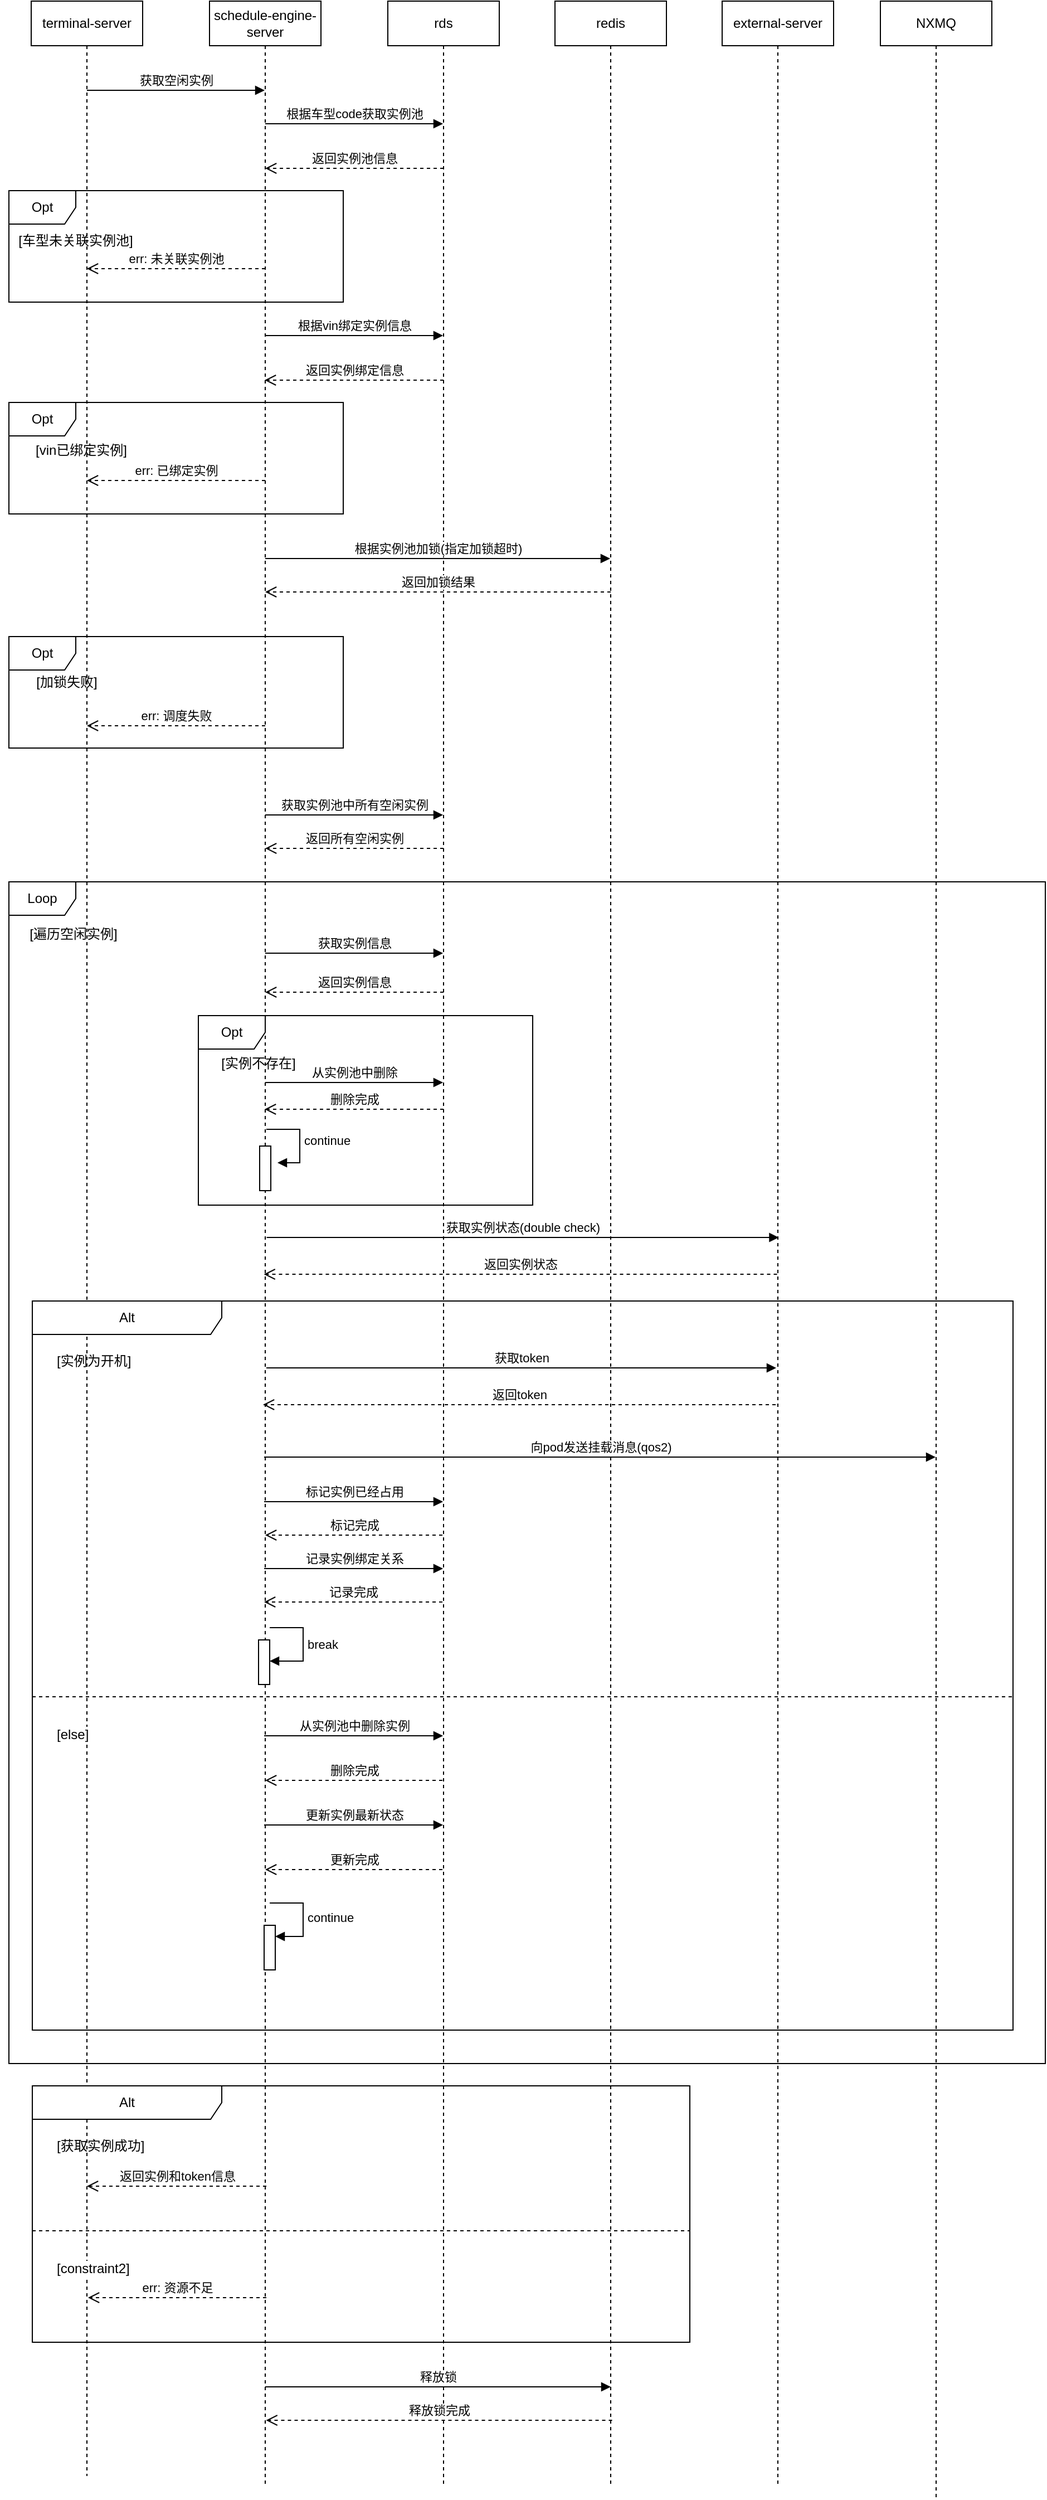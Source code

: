 <mxfile version="22.1.18" type="github">
  <diagram name="第 1 页" id="utaUb1hikNe-R4by6aC9">
    <mxGraphModel dx="1434" dy="739" grid="1" gridSize="10" guides="1" tooltips="1" connect="1" arrows="1" fold="1" page="1" pageScale="1" pageWidth="827" pageHeight="1169" math="0" shadow="0">
      <root>
        <mxCell id="0" />
        <mxCell id="1" parent="0" />
        <mxCell id="3vtuyOY_48mwyPg-2Erm-1" value="terminal-server" style="shape=umlLifeline;perimeter=lifelinePerimeter;whiteSpace=wrap;html=1;container=1;dropTarget=0;collapsible=0;recursiveResize=0;outlineConnect=0;portConstraint=eastwest;newEdgeStyle={&quot;curved&quot;:0,&quot;rounded&quot;:0};" vertex="1" parent="1">
          <mxGeometry x="80" y="80" width="100" height="2220" as="geometry" />
        </mxCell>
        <mxCell id="3vtuyOY_48mwyPg-2Erm-5" value="schedule-engine-server" style="shape=umlLifeline;perimeter=lifelinePerimeter;whiteSpace=wrap;html=1;container=1;dropTarget=0;collapsible=0;recursiveResize=0;outlineConnect=0;portConstraint=eastwest;newEdgeStyle={&quot;curved&quot;:0,&quot;rounded&quot;:0};" vertex="1" parent="1">
          <mxGeometry x="240" y="80" width="100" height="2230" as="geometry" />
        </mxCell>
        <mxCell id="3vtuyOY_48mwyPg-2Erm-6" value="rds" style="shape=umlLifeline;perimeter=lifelinePerimeter;whiteSpace=wrap;html=1;container=1;dropTarget=0;collapsible=0;recursiveResize=0;outlineConnect=0;portConstraint=eastwest;newEdgeStyle={&quot;curved&quot;:0,&quot;rounded&quot;:0};" vertex="1" parent="1">
          <mxGeometry x="400" y="80" width="100" height="2230" as="geometry" />
        </mxCell>
        <mxCell id="3vtuyOY_48mwyPg-2Erm-7" value="redis" style="shape=umlLifeline;perimeter=lifelinePerimeter;whiteSpace=wrap;html=1;container=1;dropTarget=0;collapsible=0;recursiveResize=0;outlineConnect=0;portConstraint=eastwest;newEdgeStyle={&quot;curved&quot;:0,&quot;rounded&quot;:0};" vertex="1" parent="1">
          <mxGeometry x="550" y="80" width="100" height="2230" as="geometry" />
        </mxCell>
        <mxCell id="3vtuyOY_48mwyPg-2Erm-8" value="external-server" style="shape=umlLifeline;perimeter=lifelinePerimeter;whiteSpace=wrap;html=1;container=1;dropTarget=0;collapsible=0;recursiveResize=0;outlineConnect=0;portConstraint=eastwest;newEdgeStyle={&quot;curved&quot;:0,&quot;rounded&quot;:0};" vertex="1" parent="1">
          <mxGeometry x="700" y="80" width="100" height="2230" as="geometry" />
        </mxCell>
        <mxCell id="3vtuyOY_48mwyPg-2Erm-9" value="获取空闲实例" style="html=1;verticalAlign=bottom;endArrow=block;curved=0;rounded=0;" edge="1" parent="1" target="3vtuyOY_48mwyPg-2Erm-5">
          <mxGeometry width="80" relative="1" as="geometry">
            <mxPoint x="130" y="160" as="sourcePoint" />
            <mxPoint x="210" y="160" as="targetPoint" />
          </mxGeometry>
        </mxCell>
        <mxCell id="3vtuyOY_48mwyPg-2Erm-11" value="根据车型code获取实例池" style="html=1;verticalAlign=bottom;endArrow=block;curved=0;rounded=0;" edge="1" parent="1" target="3vtuyOY_48mwyPg-2Erm-6">
          <mxGeometry width="80" relative="1" as="geometry">
            <mxPoint x="290" y="190" as="sourcePoint" />
            <mxPoint x="370" y="190" as="targetPoint" />
          </mxGeometry>
        </mxCell>
        <mxCell id="3vtuyOY_48mwyPg-2Erm-12" value="返回实例池信息" style="html=1;verticalAlign=bottom;endArrow=open;dashed=1;endSize=8;curved=0;rounded=0;" edge="1" parent="1" target="3vtuyOY_48mwyPg-2Erm-5">
          <mxGeometry relative="1" as="geometry">
            <mxPoint x="450" y="230" as="sourcePoint" />
            <mxPoint x="370" y="230" as="targetPoint" />
          </mxGeometry>
        </mxCell>
        <mxCell id="3vtuyOY_48mwyPg-2Erm-13" value="Opt" style="shape=umlFrame;whiteSpace=wrap;html=1;pointerEvents=0;" vertex="1" parent="1">
          <mxGeometry x="60" y="250" width="300" height="100" as="geometry" />
        </mxCell>
        <mxCell id="3vtuyOY_48mwyPg-2Erm-14" value="[车型未关联实例池]" style="text;html=1;strokeColor=none;fillColor=none;align=center;verticalAlign=middle;whiteSpace=wrap;rounded=0;" vertex="1" parent="1">
          <mxGeometry x="60" y="280" width="120" height="30" as="geometry" />
        </mxCell>
        <mxCell id="3vtuyOY_48mwyPg-2Erm-16" value="err: 未关联实例池" style="html=1;verticalAlign=bottom;endArrow=open;dashed=1;endSize=8;curved=0;rounded=0;" edge="1" parent="1" target="3vtuyOY_48mwyPg-2Erm-1">
          <mxGeometry x="-0.003" relative="1" as="geometry">
            <mxPoint x="290" y="320" as="sourcePoint" />
            <mxPoint x="210" y="320" as="targetPoint" />
            <mxPoint as="offset" />
          </mxGeometry>
        </mxCell>
        <mxCell id="3vtuyOY_48mwyPg-2Erm-17" value="根据vin绑定实例信息" style="html=1;verticalAlign=bottom;endArrow=block;curved=0;rounded=0;" edge="1" parent="1" target="3vtuyOY_48mwyPg-2Erm-6">
          <mxGeometry x="0.003" width="80" relative="1" as="geometry">
            <mxPoint x="290" y="380" as="sourcePoint" />
            <mxPoint x="370" y="380" as="targetPoint" />
            <mxPoint as="offset" />
          </mxGeometry>
        </mxCell>
        <mxCell id="3vtuyOY_48mwyPg-2Erm-18" value="返回实例绑定信息" style="html=1;verticalAlign=bottom;endArrow=open;dashed=1;endSize=8;curved=0;rounded=0;" edge="1" parent="1">
          <mxGeometry relative="1" as="geometry">
            <mxPoint x="450" y="420" as="sourcePoint" />
            <mxPoint x="289.5" y="420" as="targetPoint" />
          </mxGeometry>
        </mxCell>
        <mxCell id="3vtuyOY_48mwyPg-2Erm-19" value="Opt" style="shape=umlFrame;whiteSpace=wrap;html=1;pointerEvents=0;" vertex="1" parent="1">
          <mxGeometry x="60" y="440" width="300" height="100" as="geometry" />
        </mxCell>
        <mxCell id="3vtuyOY_48mwyPg-2Erm-20" value="[vin已绑定实例]" style="text;html=1;strokeColor=none;fillColor=none;align=center;verticalAlign=middle;whiteSpace=wrap;rounded=0;" vertex="1" parent="1">
          <mxGeometry x="65" y="468" width="120" height="30" as="geometry" />
        </mxCell>
        <mxCell id="3vtuyOY_48mwyPg-2Erm-21" value="err: 已绑定实例" style="html=1;verticalAlign=bottom;endArrow=open;dashed=1;endSize=8;curved=0;rounded=0;" edge="1" parent="1">
          <mxGeometry x="-0.003" relative="1" as="geometry">
            <mxPoint x="290" y="510" as="sourcePoint" />
            <mxPoint x="130" y="510" as="targetPoint" />
            <mxPoint as="offset" />
          </mxGeometry>
        </mxCell>
        <mxCell id="3vtuyOY_48mwyPg-2Erm-22" value="根据实例池加锁(指定加锁超时)" style="html=1;verticalAlign=bottom;endArrow=block;curved=0;rounded=0;" edge="1" parent="1" target="3vtuyOY_48mwyPg-2Erm-7">
          <mxGeometry width="80" relative="1" as="geometry">
            <mxPoint x="290" y="580" as="sourcePoint" />
            <mxPoint x="370" y="580" as="targetPoint" />
          </mxGeometry>
        </mxCell>
        <mxCell id="3vtuyOY_48mwyPg-2Erm-23" value="返回加锁结果" style="html=1;verticalAlign=bottom;endArrow=open;dashed=1;endSize=8;curved=0;rounded=0;" edge="1" parent="1" target="3vtuyOY_48mwyPg-2Erm-5">
          <mxGeometry relative="1" as="geometry">
            <mxPoint x="600" y="610" as="sourcePoint" />
            <mxPoint x="520" y="610" as="targetPoint" />
          </mxGeometry>
        </mxCell>
        <mxCell id="3vtuyOY_48mwyPg-2Erm-25" value="Opt" style="shape=umlFrame;whiteSpace=wrap;html=1;pointerEvents=0;" vertex="1" parent="1">
          <mxGeometry x="60" y="650" width="300" height="100" as="geometry" />
        </mxCell>
        <mxCell id="3vtuyOY_48mwyPg-2Erm-26" value="[加锁失败]" style="text;html=1;strokeColor=none;fillColor=none;align=center;verticalAlign=middle;whiteSpace=wrap;rounded=0;" vertex="1" parent="1">
          <mxGeometry x="52" y="676" width="120" height="30" as="geometry" />
        </mxCell>
        <mxCell id="3vtuyOY_48mwyPg-2Erm-27" value="err: 调度失败" style="html=1;verticalAlign=bottom;endArrow=open;dashed=1;endSize=8;curved=0;rounded=0;" edge="1" parent="1">
          <mxGeometry x="-0.003" relative="1" as="geometry">
            <mxPoint x="290" y="730" as="sourcePoint" />
            <mxPoint x="130" y="730" as="targetPoint" />
            <mxPoint as="offset" />
          </mxGeometry>
        </mxCell>
        <mxCell id="3vtuyOY_48mwyPg-2Erm-28" value="获取实例池中所有空闲实例" style="html=1;verticalAlign=bottom;endArrow=block;curved=0;rounded=0;" edge="1" parent="1" target="3vtuyOY_48mwyPg-2Erm-6">
          <mxGeometry width="80" relative="1" as="geometry">
            <mxPoint x="290" y="810" as="sourcePoint" />
            <mxPoint x="370" y="810" as="targetPoint" />
          </mxGeometry>
        </mxCell>
        <mxCell id="3vtuyOY_48mwyPg-2Erm-29" value="返回所有空闲实例" style="html=1;verticalAlign=bottom;endArrow=open;dashed=1;endSize=8;curved=0;rounded=0;" edge="1" parent="1" target="3vtuyOY_48mwyPg-2Erm-5">
          <mxGeometry relative="1" as="geometry">
            <mxPoint x="450" y="840" as="sourcePoint" />
            <mxPoint x="370" y="840" as="targetPoint" />
          </mxGeometry>
        </mxCell>
        <mxCell id="3vtuyOY_48mwyPg-2Erm-30" value="Loop" style="shape=umlFrame;whiteSpace=wrap;html=1;pointerEvents=0;" vertex="1" parent="1">
          <mxGeometry x="60" y="870" width="930" height="1060" as="geometry" />
        </mxCell>
        <mxCell id="3vtuyOY_48mwyPg-2Erm-32" value="[遍历空闲实例]" style="text;html=1;strokeColor=none;fillColor=none;align=center;verticalAlign=middle;whiteSpace=wrap;rounded=0;" vertex="1" parent="1">
          <mxGeometry x="70" y="902" width="96" height="30" as="geometry" />
        </mxCell>
        <mxCell id="3vtuyOY_48mwyPg-2Erm-33" value="获取实例状态(double check)" style="html=1;verticalAlign=bottom;endArrow=block;curved=0;rounded=0;" edge="1" parent="1">
          <mxGeometry width="80" relative="1" as="geometry">
            <mxPoint x="291.25" y="1189" as="sourcePoint" />
            <mxPoint x="750.75" y="1189" as="targetPoint" />
          </mxGeometry>
        </mxCell>
        <mxCell id="3vtuyOY_48mwyPg-2Erm-34" value="返回实例状态" style="html=1;verticalAlign=bottom;endArrow=open;dashed=1;endSize=8;curved=0;rounded=0;" edge="1" parent="1">
          <mxGeometry relative="1" as="geometry">
            <mxPoint x="749.25" y="1222" as="sourcePoint" />
            <mxPoint x="288.75" y="1222" as="targetPoint" />
          </mxGeometry>
        </mxCell>
        <mxCell id="3vtuyOY_48mwyPg-2Erm-35" value="Alt" style="shape=umlFrame;whiteSpace=wrap;html=1;pointerEvents=0;recursiveResize=0;container=1;collapsible=0;width=170;" vertex="1" parent="1">
          <mxGeometry x="81" y="1246" width="880" height="654" as="geometry" />
        </mxCell>
        <mxCell id="3vtuyOY_48mwyPg-2Erm-36" value="[实例为开机]" style="text;html=1;" vertex="1" parent="3vtuyOY_48mwyPg-2Erm-35">
          <mxGeometry width="100" height="20" relative="1" as="geometry">
            <mxPoint x="20" y="40" as="offset" />
          </mxGeometry>
        </mxCell>
        <mxCell id="3vtuyOY_48mwyPg-2Erm-37" value="[else]" style="line;strokeWidth=1;dashed=1;labelPosition=center;verticalLabelPosition=bottom;align=left;verticalAlign=top;spacingLeft=20;spacingTop=15;html=1;whiteSpace=wrap;" vertex="1" parent="3vtuyOY_48mwyPg-2Erm-35">
          <mxGeometry y="350" width="880" height="10" as="geometry" />
        </mxCell>
        <mxCell id="3vtuyOY_48mwyPg-2Erm-41" value="获取token" style="html=1;verticalAlign=bottom;endArrow=block;curved=0;rounded=0;" edge="1" parent="3vtuyOY_48mwyPg-2Erm-35">
          <mxGeometry width="80" relative="1" as="geometry">
            <mxPoint x="210" y="60" as="sourcePoint" />
            <mxPoint x="667.5" y="60" as="targetPoint" />
          </mxGeometry>
        </mxCell>
        <mxCell id="3vtuyOY_48mwyPg-2Erm-42" value="返回token" style="html=1;verticalAlign=bottom;endArrow=open;dashed=1;endSize=8;curved=0;rounded=0;" edge="1" parent="3vtuyOY_48mwyPg-2Erm-35">
          <mxGeometry relative="1" as="geometry">
            <mxPoint x="667" y="93" as="sourcePoint" />
            <mxPoint x="207" y="93" as="targetPoint" />
            <mxPoint as="offset" />
          </mxGeometry>
        </mxCell>
        <mxCell id="3vtuyOY_48mwyPg-2Erm-53" value="向pod发送挂载消息(qos2)" style="html=1;verticalAlign=bottom;endArrow=block;curved=0;rounded=0;" edge="1" parent="3vtuyOY_48mwyPg-2Erm-35" target="3vtuyOY_48mwyPg-2Erm-43">
          <mxGeometry x="0.001" width="80" relative="1" as="geometry">
            <mxPoint x="208" y="140" as="sourcePoint" />
            <mxPoint x="288" y="140" as="targetPoint" />
            <mxPoint as="offset" />
          </mxGeometry>
        </mxCell>
        <mxCell id="3vtuyOY_48mwyPg-2Erm-54" value="标记实例已经占用" style="html=1;verticalAlign=bottom;endArrow=block;curved=0;rounded=0;" edge="1" parent="3vtuyOY_48mwyPg-2Erm-35" target="3vtuyOY_48mwyPg-2Erm-6">
          <mxGeometry width="80" relative="1" as="geometry">
            <mxPoint x="208" y="180" as="sourcePoint" />
            <mxPoint x="288" y="180" as="targetPoint" />
          </mxGeometry>
        </mxCell>
        <mxCell id="3vtuyOY_48mwyPg-2Erm-55" value="标记完成" style="html=1;verticalAlign=bottom;endArrow=open;dashed=1;endSize=8;curved=0;rounded=0;" edge="1" parent="3vtuyOY_48mwyPg-2Erm-35" target="3vtuyOY_48mwyPg-2Erm-5">
          <mxGeometry relative="1" as="geometry">
            <mxPoint x="368" y="210" as="sourcePoint" />
            <mxPoint x="288" y="210" as="targetPoint" />
          </mxGeometry>
        </mxCell>
        <mxCell id="3vtuyOY_48mwyPg-2Erm-56" value="记录实例绑定关系" style="html=1;verticalAlign=bottom;endArrow=block;curved=0;rounded=0;" edge="1" parent="3vtuyOY_48mwyPg-2Erm-35" target="3vtuyOY_48mwyPg-2Erm-6">
          <mxGeometry width="80" relative="1" as="geometry">
            <mxPoint x="208" y="240" as="sourcePoint" />
            <mxPoint x="288" y="240" as="targetPoint" />
          </mxGeometry>
        </mxCell>
        <mxCell id="3vtuyOY_48mwyPg-2Erm-57" value="记录完成" style="html=1;verticalAlign=bottom;endArrow=open;dashed=1;endSize=8;curved=0;rounded=0;" edge="1" parent="3vtuyOY_48mwyPg-2Erm-35">
          <mxGeometry relative="1" as="geometry">
            <mxPoint x="368" y="270" as="sourcePoint" />
            <mxPoint x="208" y="270" as="targetPoint" />
          </mxGeometry>
        </mxCell>
        <mxCell id="3vtuyOY_48mwyPg-2Erm-59" value="从实例池中删除实例" style="html=1;verticalAlign=bottom;endArrow=block;curved=0;rounded=0;" edge="1" parent="3vtuyOY_48mwyPg-2Erm-35" target="3vtuyOY_48mwyPg-2Erm-6">
          <mxGeometry width="80" relative="1" as="geometry">
            <mxPoint x="208" y="390" as="sourcePoint" />
            <mxPoint x="288" y="390" as="targetPoint" />
          </mxGeometry>
        </mxCell>
        <mxCell id="3vtuyOY_48mwyPg-2Erm-60" value="删除完成" style="html=1;verticalAlign=bottom;endArrow=open;dashed=1;endSize=8;curved=0;rounded=0;" edge="1" parent="3vtuyOY_48mwyPg-2Erm-35" target="3vtuyOY_48mwyPg-2Erm-5">
          <mxGeometry relative="1" as="geometry">
            <mxPoint x="368" y="430" as="sourcePoint" />
            <mxPoint x="288" y="430" as="targetPoint" />
          </mxGeometry>
        </mxCell>
        <mxCell id="3vtuyOY_48mwyPg-2Erm-61" value="更新实例最新状态" style="html=1;verticalAlign=bottom;endArrow=block;curved=0;rounded=0;" edge="1" parent="3vtuyOY_48mwyPg-2Erm-35" target="3vtuyOY_48mwyPg-2Erm-6">
          <mxGeometry x="0.003" width="80" relative="1" as="geometry">
            <mxPoint x="208" y="470" as="sourcePoint" />
            <mxPoint x="288" y="470" as="targetPoint" />
            <mxPoint as="offset" />
          </mxGeometry>
        </mxCell>
        <mxCell id="3vtuyOY_48mwyPg-2Erm-62" value="更新完成" style="html=1;verticalAlign=bottom;endArrow=open;dashed=1;endSize=8;curved=0;rounded=0;" edge="1" parent="3vtuyOY_48mwyPg-2Erm-35" target="3vtuyOY_48mwyPg-2Erm-5">
          <mxGeometry x="-0.003" relative="1" as="geometry">
            <mxPoint x="368" y="510" as="sourcePoint" />
            <mxPoint x="288" y="510" as="targetPoint" />
            <mxPoint as="offset" />
          </mxGeometry>
        </mxCell>
        <mxCell id="3vtuyOY_48mwyPg-2Erm-63" value="" style="html=1;points=[[0,0,0,0,5],[0,1,0,0,-5],[1,0,0,0,5],[1,1,0,0,-5]];perimeter=orthogonalPerimeter;outlineConnect=0;targetShapes=umlLifeline;portConstraint=eastwest;newEdgeStyle={&quot;curved&quot;:0,&quot;rounded&quot;:0};" vertex="1" parent="3vtuyOY_48mwyPg-2Erm-35">
          <mxGeometry x="208" y="560" width="10" height="40" as="geometry" />
        </mxCell>
        <mxCell id="3vtuyOY_48mwyPg-2Erm-64" value="continue" style="html=1;align=left;spacingLeft=2;endArrow=block;rounded=0;edgeStyle=orthogonalEdgeStyle;curved=0;rounded=0;" edge="1" target="3vtuyOY_48mwyPg-2Erm-63" parent="3vtuyOY_48mwyPg-2Erm-35">
          <mxGeometry relative="1" as="geometry">
            <mxPoint x="213" y="540" as="sourcePoint" />
            <Array as="points">
              <mxPoint x="243" y="570" />
            </Array>
          </mxGeometry>
        </mxCell>
        <mxCell id="3vtuyOY_48mwyPg-2Erm-65" value="" style="html=1;points=[[0,0,0,0,5],[0,1,0,0,-5],[1,0,0,0,5],[1,1,0,0,-5]];perimeter=orthogonalPerimeter;outlineConnect=0;targetShapes=umlLifeline;portConstraint=eastwest;newEdgeStyle={&quot;curved&quot;:0,&quot;rounded&quot;:0};" vertex="1" parent="3vtuyOY_48mwyPg-2Erm-35">
          <mxGeometry x="203" y="304" width="10" height="40" as="geometry" />
        </mxCell>
        <mxCell id="3vtuyOY_48mwyPg-2Erm-66" value="break" style="html=1;align=left;spacingLeft=2;endArrow=block;rounded=0;edgeStyle=orthogonalEdgeStyle;curved=0;rounded=0;" edge="1" parent="3vtuyOY_48mwyPg-2Erm-35">
          <mxGeometry relative="1" as="geometry">
            <mxPoint x="213" y="293" as="sourcePoint" />
            <Array as="points">
              <mxPoint x="243" y="323" />
            </Array>
            <mxPoint x="213" y="323" as="targetPoint" />
          </mxGeometry>
        </mxCell>
        <mxCell id="3vtuyOY_48mwyPg-2Erm-43" value="NXMQ" style="shape=umlLifeline;perimeter=lifelinePerimeter;whiteSpace=wrap;html=1;container=1;dropTarget=0;collapsible=0;recursiveResize=0;outlineConnect=0;portConstraint=eastwest;newEdgeStyle={&quot;curved&quot;:0,&quot;rounded&quot;:0};" vertex="1" parent="1">
          <mxGeometry x="842" y="80" width="100" height="2240" as="geometry" />
        </mxCell>
        <mxCell id="3vtuyOY_48mwyPg-2Erm-44" value="获取实例信息" style="html=1;verticalAlign=bottom;endArrow=block;curved=0;rounded=0;" edge="1" parent="1">
          <mxGeometry width="80" relative="1" as="geometry">
            <mxPoint x="290" y="934" as="sourcePoint" />
            <mxPoint x="449.5" y="934" as="targetPoint" />
          </mxGeometry>
        </mxCell>
        <mxCell id="3vtuyOY_48mwyPg-2Erm-46" value="返回实例信息" style="html=1;verticalAlign=bottom;endArrow=open;dashed=1;endSize=8;curved=0;rounded=0;" edge="1" parent="1">
          <mxGeometry relative="1" as="geometry">
            <mxPoint x="450" y="969" as="sourcePoint" />
            <mxPoint x="290" y="969" as="targetPoint" />
          </mxGeometry>
        </mxCell>
        <mxCell id="3vtuyOY_48mwyPg-2Erm-47" value="Opt" style="shape=umlFrame;whiteSpace=wrap;html=1;pointerEvents=0;" vertex="1" parent="1">
          <mxGeometry x="230" y="990" width="300" height="170" as="geometry" />
        </mxCell>
        <mxCell id="3vtuyOY_48mwyPg-2Erm-48" value="[实例不存在]" style="text;html=1;strokeColor=none;fillColor=none;align=center;verticalAlign=middle;whiteSpace=wrap;rounded=0;" vertex="1" parent="1">
          <mxGeometry x="236" y="1018" width="96" height="30" as="geometry" />
        </mxCell>
        <mxCell id="3vtuyOY_48mwyPg-2Erm-49" value="从实例池中删除" style="html=1;verticalAlign=bottom;endArrow=block;curved=0;rounded=0;" edge="1" parent="1" target="3vtuyOY_48mwyPg-2Erm-6">
          <mxGeometry width="80" relative="1" as="geometry">
            <mxPoint x="290" y="1050" as="sourcePoint" />
            <mxPoint x="370" y="1050" as="targetPoint" />
          </mxGeometry>
        </mxCell>
        <mxCell id="3vtuyOY_48mwyPg-2Erm-50" value="删除完成" style="html=1;verticalAlign=bottom;endArrow=open;dashed=1;endSize=8;curved=0;rounded=0;" edge="1" parent="1">
          <mxGeometry relative="1" as="geometry">
            <mxPoint x="450" y="1074" as="sourcePoint" />
            <mxPoint x="289.5" y="1074" as="targetPoint" />
          </mxGeometry>
        </mxCell>
        <mxCell id="3vtuyOY_48mwyPg-2Erm-51" value="" style="html=1;points=[[0,0,0,0,5],[0,1,0,0,-5],[1,0,0,0,5],[1,1,0,0,-5]];perimeter=orthogonalPerimeter;outlineConnect=0;targetShapes=umlLifeline;portConstraint=eastwest;newEdgeStyle={&quot;curved&quot;:0,&quot;rounded&quot;:0};" vertex="1" parent="1">
          <mxGeometry x="285" y="1107" width="10" height="40" as="geometry" />
        </mxCell>
        <mxCell id="3vtuyOY_48mwyPg-2Erm-52" value="continue" style="html=1;align=left;spacingLeft=2;endArrow=block;rounded=0;edgeStyle=orthogonalEdgeStyle;curved=0;rounded=0;" edge="1" parent="1">
          <mxGeometry relative="1" as="geometry">
            <mxPoint x="291" y="1092" as="sourcePoint" />
            <Array as="points">
              <mxPoint x="321" y="1122" />
            </Array>
            <mxPoint x="301" y="1122" as="targetPoint" />
          </mxGeometry>
        </mxCell>
        <mxCell id="3vtuyOY_48mwyPg-2Erm-67" value="释放锁" style="html=1;verticalAlign=bottom;endArrow=block;curved=0;rounded=0;" edge="1" parent="1">
          <mxGeometry width="80" relative="1" as="geometry">
            <mxPoint x="290" y="2220" as="sourcePoint" />
            <mxPoint x="600" y="2220" as="targetPoint" />
          </mxGeometry>
        </mxCell>
        <mxCell id="3vtuyOY_48mwyPg-2Erm-68" value="释放锁完成" style="html=1;verticalAlign=bottom;endArrow=open;dashed=1;endSize=8;curved=0;rounded=0;" edge="1" parent="1">
          <mxGeometry relative="1" as="geometry">
            <mxPoint x="601.25" y="2250" as="sourcePoint" />
            <mxPoint x="290.75" y="2250" as="targetPoint" />
          </mxGeometry>
        </mxCell>
        <mxCell id="3vtuyOY_48mwyPg-2Erm-69" value="Alt" style="shape=umlFrame;whiteSpace=wrap;html=1;pointerEvents=0;recursiveResize=0;container=1;collapsible=0;width=170;" vertex="1" parent="1">
          <mxGeometry x="81" y="1950" width="590" height="230" as="geometry" />
        </mxCell>
        <mxCell id="3vtuyOY_48mwyPg-2Erm-70" value="[获取实例成功]" style="text;html=1;" vertex="1" parent="3vtuyOY_48mwyPg-2Erm-69">
          <mxGeometry width="100" height="20" relative="1" as="geometry">
            <mxPoint x="20" y="40" as="offset" />
          </mxGeometry>
        </mxCell>
        <mxCell id="3vtuyOY_48mwyPg-2Erm-71" value="[constraint2]" style="line;strokeWidth=1;dashed=1;labelPosition=center;verticalLabelPosition=bottom;align=left;verticalAlign=top;spacingLeft=20;spacingTop=15;html=1;whiteSpace=wrap;" vertex="1" parent="3vtuyOY_48mwyPg-2Erm-69">
          <mxGeometry y="125" width="590" height="10" as="geometry" />
        </mxCell>
        <mxCell id="3vtuyOY_48mwyPg-2Erm-72" value="返回实例和token信息" style="html=1;verticalAlign=bottom;endArrow=open;dashed=1;endSize=8;curved=0;rounded=0;" edge="1" parent="3vtuyOY_48mwyPg-2Erm-69" target="3vtuyOY_48mwyPg-2Erm-1">
          <mxGeometry relative="1" as="geometry">
            <mxPoint x="210" y="90" as="sourcePoint" />
            <mxPoint x="130" y="90" as="targetPoint" />
          </mxGeometry>
        </mxCell>
        <mxCell id="3vtuyOY_48mwyPg-2Erm-73" value="err: 资源不足" style="html=1;verticalAlign=bottom;endArrow=open;dashed=1;endSize=8;curved=0;rounded=0;" edge="1" parent="3vtuyOY_48mwyPg-2Erm-69">
          <mxGeometry relative="1" as="geometry">
            <mxPoint x="210" y="190" as="sourcePoint" />
            <mxPoint x="50" y="190" as="targetPoint" />
          </mxGeometry>
        </mxCell>
      </root>
    </mxGraphModel>
  </diagram>
</mxfile>
